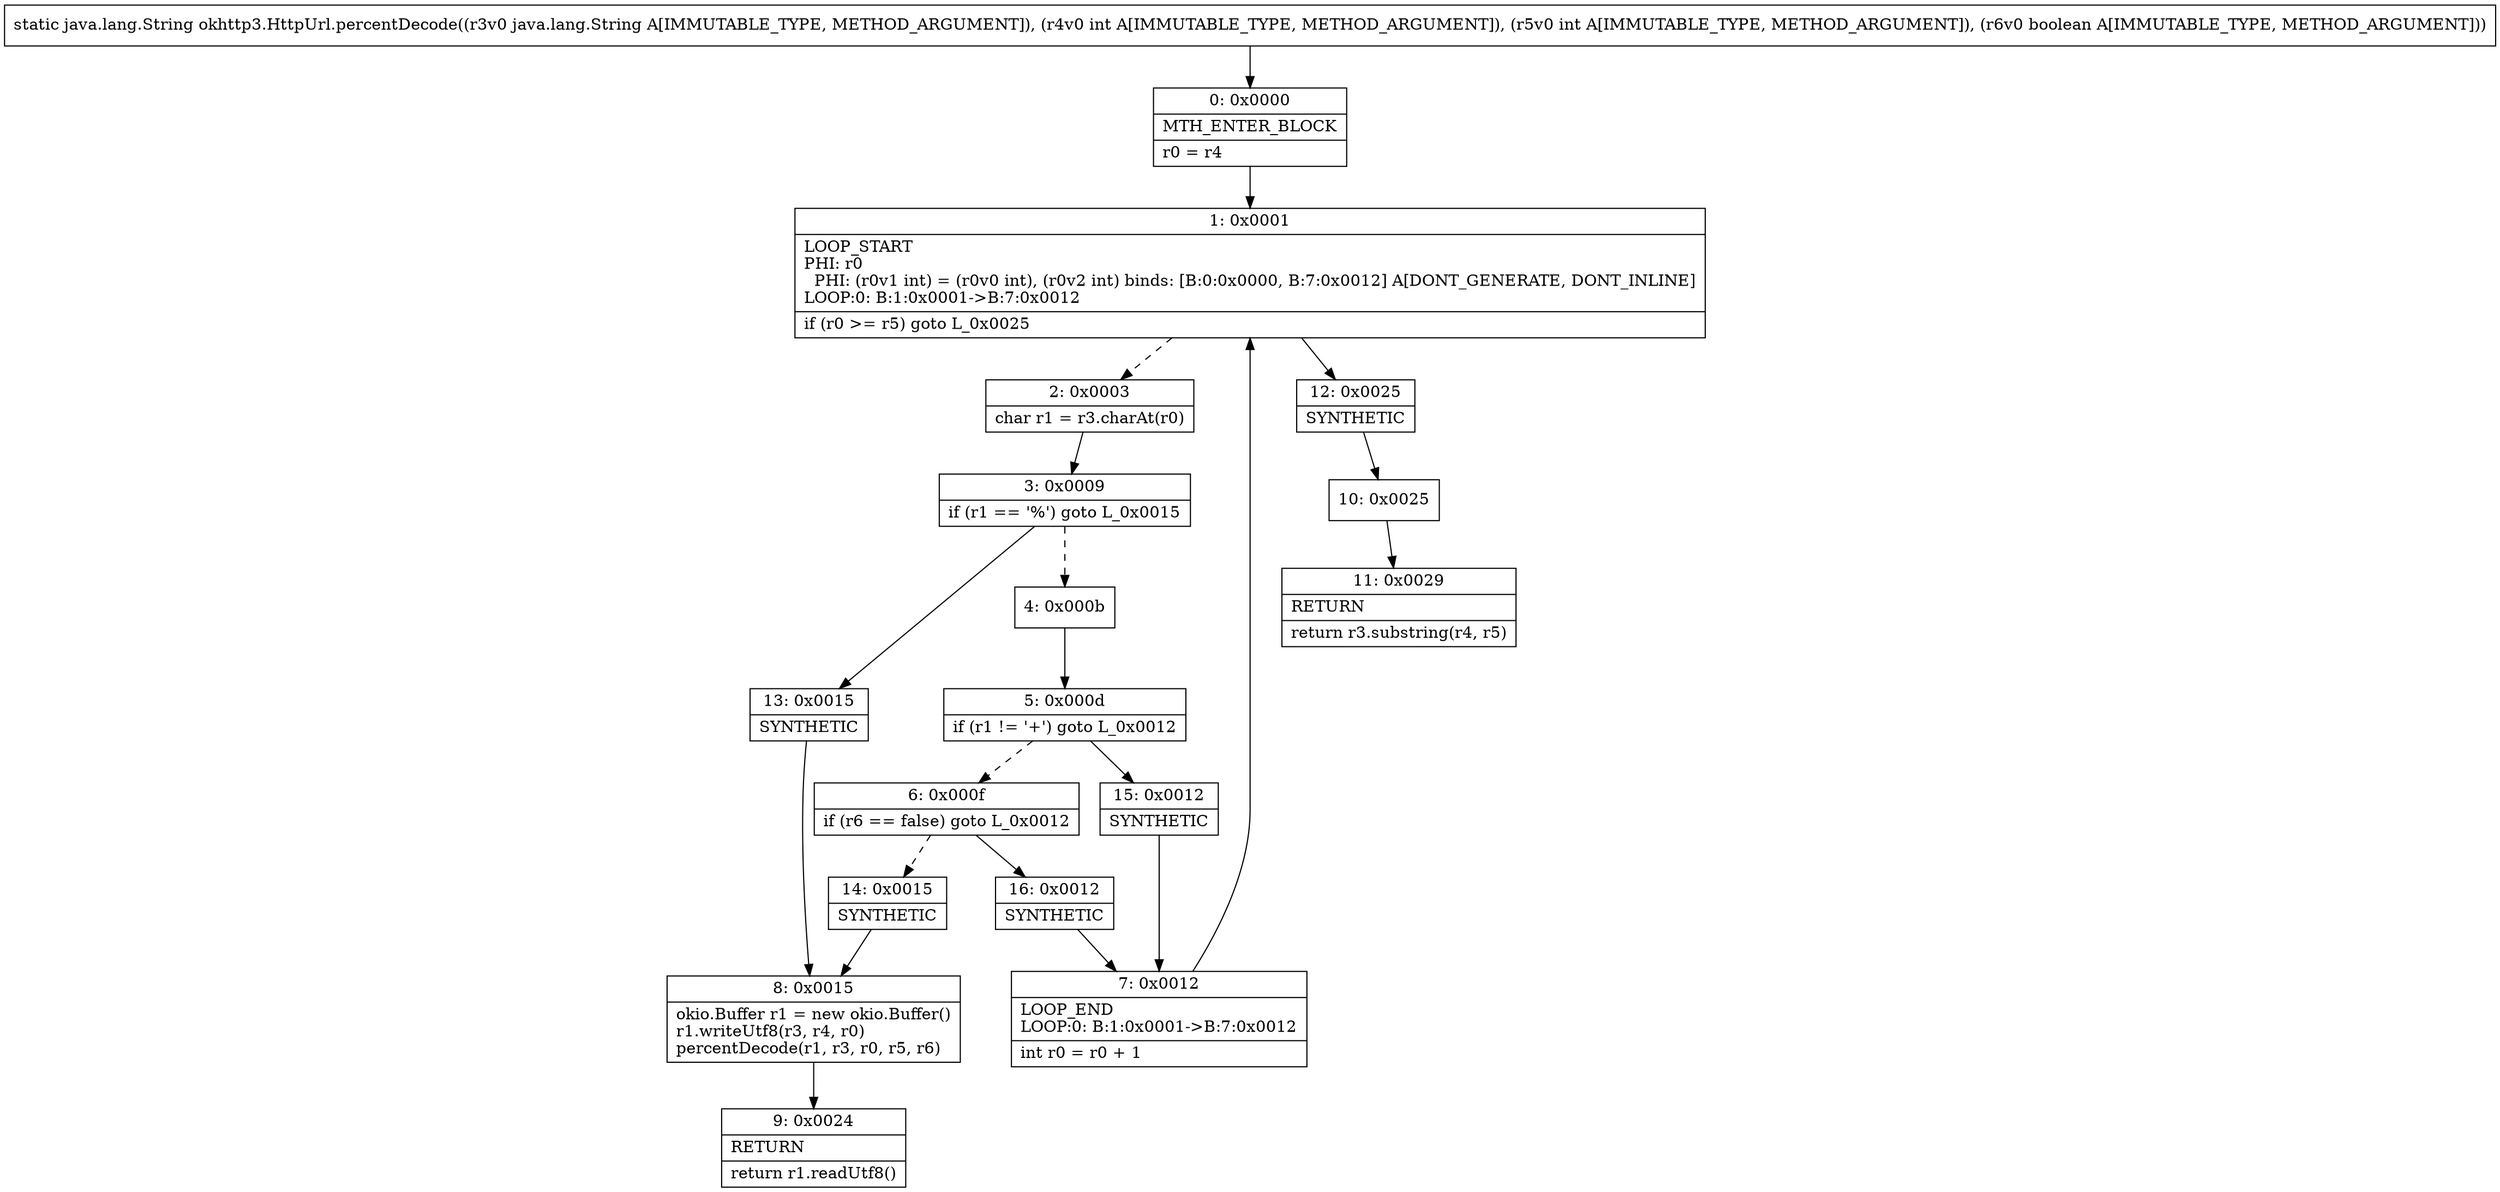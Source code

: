 digraph "CFG forokhttp3.HttpUrl.percentDecode(Ljava\/lang\/String;IIZ)Ljava\/lang\/String;" {
Node_0 [shape=record,label="{0\:\ 0x0000|MTH_ENTER_BLOCK\l|r0 = r4\l}"];
Node_1 [shape=record,label="{1\:\ 0x0001|LOOP_START\lPHI: r0 \l  PHI: (r0v1 int) = (r0v0 int), (r0v2 int) binds: [B:0:0x0000, B:7:0x0012] A[DONT_GENERATE, DONT_INLINE]\lLOOP:0: B:1:0x0001\-\>B:7:0x0012\l|if (r0 \>= r5) goto L_0x0025\l}"];
Node_2 [shape=record,label="{2\:\ 0x0003|char r1 = r3.charAt(r0)\l}"];
Node_3 [shape=record,label="{3\:\ 0x0009|if (r1 == '%') goto L_0x0015\l}"];
Node_4 [shape=record,label="{4\:\ 0x000b}"];
Node_5 [shape=record,label="{5\:\ 0x000d|if (r1 != '+') goto L_0x0012\l}"];
Node_6 [shape=record,label="{6\:\ 0x000f|if (r6 == false) goto L_0x0012\l}"];
Node_7 [shape=record,label="{7\:\ 0x0012|LOOP_END\lLOOP:0: B:1:0x0001\-\>B:7:0x0012\l|int r0 = r0 + 1\l}"];
Node_8 [shape=record,label="{8\:\ 0x0015|okio.Buffer r1 = new okio.Buffer()\lr1.writeUtf8(r3, r4, r0)\lpercentDecode(r1, r3, r0, r5, r6)\l}"];
Node_9 [shape=record,label="{9\:\ 0x0024|RETURN\l|return r1.readUtf8()\l}"];
Node_10 [shape=record,label="{10\:\ 0x0025}"];
Node_11 [shape=record,label="{11\:\ 0x0029|RETURN\l|return r3.substring(r4, r5)\l}"];
Node_12 [shape=record,label="{12\:\ 0x0025|SYNTHETIC\l}"];
Node_13 [shape=record,label="{13\:\ 0x0015|SYNTHETIC\l}"];
Node_14 [shape=record,label="{14\:\ 0x0015|SYNTHETIC\l}"];
Node_15 [shape=record,label="{15\:\ 0x0012|SYNTHETIC\l}"];
Node_16 [shape=record,label="{16\:\ 0x0012|SYNTHETIC\l}"];
MethodNode[shape=record,label="{static java.lang.String okhttp3.HttpUrl.percentDecode((r3v0 java.lang.String A[IMMUTABLE_TYPE, METHOD_ARGUMENT]), (r4v0 int A[IMMUTABLE_TYPE, METHOD_ARGUMENT]), (r5v0 int A[IMMUTABLE_TYPE, METHOD_ARGUMENT]), (r6v0 boolean A[IMMUTABLE_TYPE, METHOD_ARGUMENT])) }"];
MethodNode -> Node_0;
Node_0 -> Node_1;
Node_1 -> Node_2[style=dashed];
Node_1 -> Node_12;
Node_2 -> Node_3;
Node_3 -> Node_4[style=dashed];
Node_3 -> Node_13;
Node_4 -> Node_5;
Node_5 -> Node_6[style=dashed];
Node_5 -> Node_15;
Node_6 -> Node_14[style=dashed];
Node_6 -> Node_16;
Node_7 -> Node_1;
Node_8 -> Node_9;
Node_10 -> Node_11;
Node_12 -> Node_10;
Node_13 -> Node_8;
Node_14 -> Node_8;
Node_15 -> Node_7;
Node_16 -> Node_7;
}

